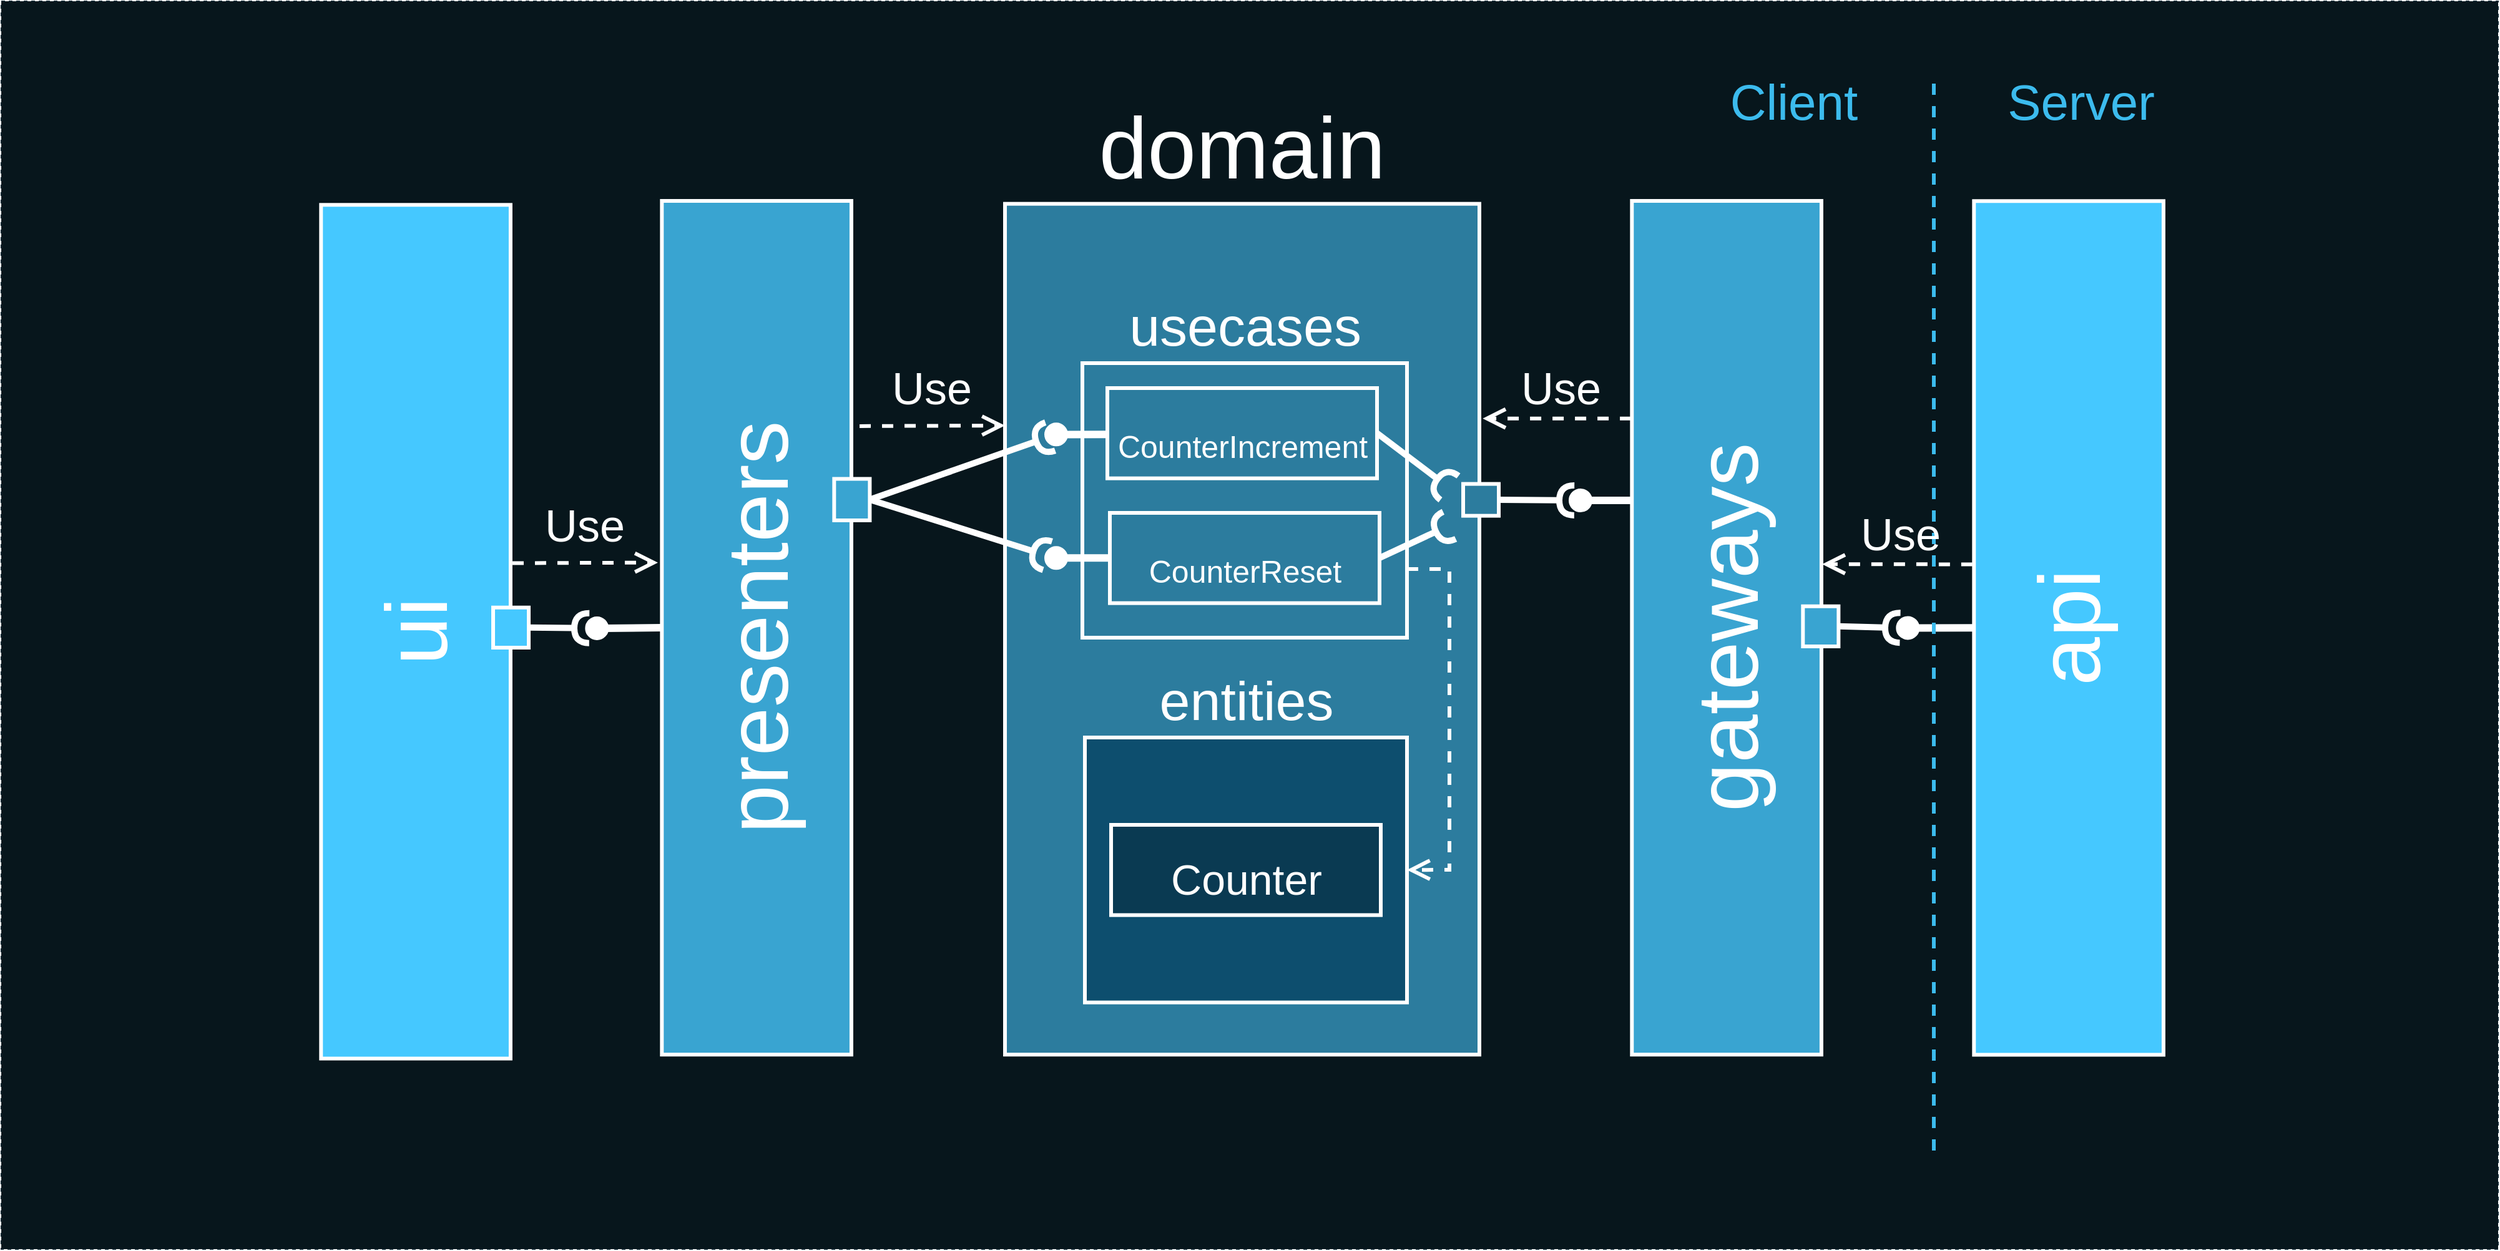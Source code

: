 <mxfile version="13.2.4" type="device"><diagram name="Page-1" id="b5b7bab2-c9e2-2cf4-8b2a-24fd1a2a6d21"><mxGraphModel dx="3685" dy="2343" grid="1" gridSize="10" guides="1" tooltips="1" connect="1" arrows="1" fold="1" page="1" pageScale="1" pageWidth="827" pageHeight="1169" background="#ffffff" math="0" shadow="0"><root><mxCell id="0"/><mxCell id="1" parent="0"/><mxCell id="crDRbli0xWPwZ9U8P9Jx-28" value="" style="rounded=0;whiteSpace=wrap;html=1;fillColor=#07161C;fontSize=30;fontColor=#FFFFFF;strokeColor=#0C242E;dashed=1;" parent="1" vertex="1"><mxGeometry x="-1460" y="-160" width="2000" height="1000" as="geometry"/></mxCell><mxCell id="-wIrnaybgbAGoviLxy_E-46" value="&lt;font style=&quot;font-size: 70px&quot;&gt;ui&lt;/font&gt;" style="html=1;dropTarget=0;strokeColor=#FFFFFF;strokeWidth=3;fillColor=#45C8FF;fontSize=70;fontColor=#FFFFFF;labelPosition=center;verticalLabelPosition=middle;align=center;verticalAlign=middle;rotation=-90;fontFamily=Helvetica;" parent="1" vertex="1"><mxGeometry x="-1470" y="269.32" width="684.12" height="151.81" as="geometry"/></mxCell><mxCell id="-wIrnaybgbAGoviLxy_E-2" value="" style="rounded=0;orthogonalLoop=1;jettySize=auto;html=1;endArrow=none;endFill=0;fontSize=40;fontColor=#FFFFFF;strokeColor=#FFFFFF;strokeWidth=6;exitX=0.5;exitY=0;exitDx=0;exitDy=0;" parent="1" source="-wIrnaybgbAGoviLxy_E-4" target="-wIrnaybgbAGoviLxy_E-3" edge="1"><mxGeometry relative="1" as="geometry"><mxPoint x="119.155" y="342.525" as="sourcePoint"/><mxPoint x="-357.84" y="233.31" as="targetPoint"/></mxGeometry></mxCell><mxCell id="-wIrnaybgbAGoviLxy_E-3" value="" style="ellipse;whiteSpace=wrap;html=1;fontFamily=Helvetica;fontSize=12;fontColor=#FFFFFF;align=center;strokeColor=#FFFFFF;fillColor=#ffffff;points=[];aspect=fixed;resizable=0;strokeWidth=9;" parent="1" vertex="1"><mxGeometry x="62.16" y="337.19" width="10" height="10" as="geometry"/></mxCell><mxCell id="-wIrnaybgbAGoviLxy_E-4" value="&lt;font style=&quot;font-size: 70px;&quot;&gt;api&lt;/font&gt;" style="html=1;dropTarget=0;strokeColor=#FFFFFF;strokeWidth=3;fillColor=#45C8FF;fontSize=70;fontColor=#FFFFFF;labelPosition=center;verticalLabelPosition=middle;align=center;verticalAlign=middle;rotation=-90;fontFamily=Helvetica;" parent="1" vertex="1"><mxGeometry x="-146" y="266.28" width="684.12" height="151.81" as="geometry"/></mxCell><mxCell id="-wIrnaybgbAGoviLxy_E-12" value="" style="rounded=0;orthogonalLoop=1;jettySize=auto;html=1;endArrow=halfCircle;endFill=0;endSize=6;strokeWidth=5;fontFamily=Helvetica;fontSize=70;fontColor=#3CBBED;strokeColor=#FFFFFF;exitX=1;exitY=0.5;exitDx=0;exitDy=0;" parent="1" source="-wIrnaybgbAGoviLxy_E-1" edge="1"><mxGeometry relative="1" as="geometry"><mxPoint x="-16.32" y="341.478" as="sourcePoint"/><mxPoint x="61" y="342.11" as="targetPoint"/></mxGeometry></mxCell><mxCell id="-wIrnaybgbAGoviLxy_E-13" value="" style="group" parent="1" vertex="1" connectable="0"><mxGeometry x="-153.845" y="-0.005" width="166.525" height="684.12" as="geometry"/></mxCell><mxCell id="6zHsUcergq1utXB0naxn-11" value="&lt;font style=&quot;font-size: 70px&quot;&gt;gateways&lt;br&gt;&lt;/font&gt;" style="html=1;dropTarget=0;strokeColor=#FFFFFF;strokeWidth=3;fillColor=#39A4D1;fontSize=70;fontColor=#FFFFFF;labelPosition=center;verticalLabelPosition=middle;align=center;verticalAlign=middle;rotation=-90;fontFamily=Helvetica;" parent="-wIrnaybgbAGoviLxy_E-13" vertex="1"><mxGeometry x="-266.155" y="266.155" width="684.12" height="151.81" as="geometry"/></mxCell><mxCell id="-wIrnaybgbAGoviLxy_E-1" value="" style="rounded=0;whiteSpace=wrap;html=1;fillColor=#39A4D1;strokeColor=#FFFFFF;strokeWidth=3;" parent="-wIrnaybgbAGoviLxy_E-13" vertex="1"><mxGeometry x="137.01" y="324.86" width="28.52" height="32.14" as="geometry"/></mxCell><mxCell id="-wIrnaybgbAGoviLxy_E-16" value="" style="rounded=0;orthogonalLoop=1;jettySize=auto;html=1;endArrow=none;endFill=0;fontSize=40;fontColor=#FFFFFF;strokeColor=#FFFFFF;strokeWidth=6;" parent="1" target="-wIrnaybgbAGoviLxy_E-17" edge="1"><mxGeometry relative="1" as="geometry"><mxPoint x="-154" y="240" as="sourcePoint"/><mxPoint x="-630.84" y="233.57" as="targetPoint"/></mxGeometry></mxCell><mxCell id="-wIrnaybgbAGoviLxy_E-17" value="" style="ellipse;whiteSpace=wrap;html=1;fontFamily=Helvetica;fontSize=12;fontColor=#FFFFFF;align=center;strokeColor=#FFFFFF;fillColor=#ffffff;points=[];aspect=fixed;resizable=0;strokeWidth=9;" parent="1" vertex="1"><mxGeometry x="-200.0" y="235" width="10" height="10" as="geometry"/></mxCell><mxCell id="-wIrnaybgbAGoviLxy_E-18" value="" style="rounded=0;orthogonalLoop=1;jettySize=auto;html=1;endArrow=halfCircle;endFill=0;endSize=6;strokeWidth=5;fontFamily=Helvetica;fontSize=70;fontColor=#3CBBED;strokeColor=#FFFFFF;exitX=1;exitY=0.5;exitDx=0;exitDy=0;" parent="1" source="-wIrnaybgbAGoviLxy_E-30" target="-wIrnaybgbAGoviLxy_E-17" edge="1"><mxGeometry relative="1" as="geometry"><mxPoint x="-263.48" y="348.205" as="sourcePoint"/><mxPoint x="-212" y="342.37" as="targetPoint"/></mxGeometry></mxCell><mxCell id="-wIrnaybgbAGoviLxy_E-32" value="" style="group;fontColor=#FFFFFF;fontSize=70;labelPosition=center;verticalLabelPosition=middle;align=center;verticalAlign=middle;" parent="1" vertex="1" connectable="0"><mxGeometry x="-656" y="2.32" width="490.12" height="681.8" as="geometry"/></mxCell><mxCell id="-wIrnaybgbAGoviLxy_E-29" value="domain" style="rounded=0;whiteSpace=wrap;html=1;strokeColor=#FFFFFF;strokeWidth=3;fillColor=#2C7C9E;fontFamily=Helvetica;fontSize=70;fontColor=#FFFFFF;labelPosition=center;verticalLabelPosition=top;align=center;verticalAlign=bottom;" parent="-wIrnaybgbAGoviLxy_E-32" vertex="1"><mxGeometry width="380" height="681.8" as="geometry"/></mxCell><mxCell id="-wIrnaybgbAGoviLxy_E-30" value="" style="rounded=0;whiteSpace=wrap;html=1;fillColor=#2C7C9E;strokeColor=#FFFFFF;strokeWidth=3;" parent="-wIrnaybgbAGoviLxy_E-32" vertex="1"><mxGeometry x="367" y="224.47" width="28.52" height="25.53" as="geometry"/></mxCell><mxCell id="-wIrnaybgbAGoviLxy_E-53" value="&lt;font style=&quot;font-size: 44px;&quot;&gt;usecases&lt;br style=&quot;font-size: 44px;&quot;&gt;&lt;/font&gt;" style="html=1;dropTarget=0;strokeColor=#FFFFFF;strokeWidth=3;fillColor=#2C7C9E;fontSize=44;fontColor=#FFFFFF;labelPosition=center;verticalLabelPosition=top;align=center;verticalAlign=bottom;rotation=0;fontFamily=Helvetica;" parent="-wIrnaybgbAGoviLxy_E-32" vertex="1"><mxGeometry x="62" y="127.68" width="260" height="220" as="geometry"/></mxCell><mxCell id="-wIrnaybgbAGoviLxy_E-54" value="" style="rounded=0;orthogonalLoop=1;jettySize=auto;html=1;endArrow=halfCircle;endFill=0;endSize=6;strokeWidth=5;fontFamily=Helvetica;fontSize=70;fontColor=#3CBBED;strokeColor=#FFFFFF;exitX=1;exitY=0.5;exitDx=0;exitDy=0;" parent="-wIrnaybgbAGoviLxy_E-32" source="bNdQq3_lf1ZgPN-oHowm-1" edge="1"><mxGeometry relative="1" as="geometry"><mxPoint x="322" y="340.68" as="sourcePoint"/><mxPoint x="356" y="227.68" as="targetPoint"/></mxGeometry></mxCell><mxCell id="-wIrnaybgbAGoviLxy_E-58" value="&lt;font style=&quot;font-size: 44px;&quot;&gt;entities&lt;/font&gt;" style="html=1;dropTarget=0;strokeColor=#FFFFFF;strokeWidth=3;fillColor=#0D4E6E;fontSize=44;fontColor=#FFFFFF;labelPosition=center;verticalLabelPosition=top;align=center;verticalAlign=bottom;rotation=0;fontFamily=Helvetica;" parent="-wIrnaybgbAGoviLxy_E-32" vertex="1"><mxGeometry x="64" y="427.68" width="258" height="212.32" as="geometry"/></mxCell><mxCell id="-wIrnaybgbAGoviLxy_E-37" value="" style="ellipse;whiteSpace=wrap;html=1;fontFamily=Helvetica;fontSize=12;fontColor=#FFFFFF;align=center;strokeColor=#FFFFFF;fillColor=#ffffff;points=[];aspect=fixed;resizable=0;strokeWidth=9;" parent="-wIrnaybgbAGoviLxy_E-32" vertex="1"><mxGeometry x="36" y="179.84" width="10" height="10" as="geometry"/></mxCell><mxCell id="-wIrnaybgbAGoviLxy_E-36" value="" style="rounded=0;orthogonalLoop=1;jettySize=auto;html=1;endArrow=none;endFill=0;fontSize=40;fontColor=#FFFFFF;strokeColor=#FFFFFF;strokeWidth=6;exitX=0;exitY=0.5;exitDx=0;exitDy=0;" parent="-wIrnaybgbAGoviLxy_E-32" target="-wIrnaybgbAGoviLxy_E-37" edge="1"><mxGeometry relative="1" as="geometry"><mxPoint x="82" y="184.84" as="sourcePoint"/><mxPoint x="-528.84" y="211.99" as="targetPoint"/></mxGeometry></mxCell><mxCell id="-wIrnaybgbAGoviLxy_E-60" value="" style="endArrow=open;endSize=12;dashed=1;html=1;strokeColor=#FFFFFF;strokeWidth=3;fontFamily=Helvetica;fontSize=43;fontColor=#FFFFFF;labelBackgroundColor=none;exitX=1;exitY=0.75;exitDx=0;exitDy=0;entryX=1;entryY=0.5;entryDx=0;entryDy=0;rounded=0;" parent="-wIrnaybgbAGoviLxy_E-32" source="-wIrnaybgbAGoviLxy_E-53" target="-wIrnaybgbAGoviLxy_E-58" edge="1"><mxGeometry width="160" relative="1" as="geometry"><mxPoint x="-694" y="497.68" as="sourcePoint"/><mxPoint x="-534" y="497.68" as="targetPoint"/><Array as="points"><mxPoint x="356" y="292.68"/><mxPoint x="356" y="533.68"/></Array></mxGeometry></mxCell><mxCell id="bNdQq3_lf1ZgPN-oHowm-1" value="&lt;font&gt;&lt;font style=&quot;font-size: 25px&quot;&gt;CounterIncrement&lt;/font&gt;&lt;br&gt;&lt;/font&gt;" style="html=1;dropTarget=0;strokeColor=#FFFFFF;strokeWidth=3;fillColor=#2C7C9E;fontSize=55;fontColor=#FFFFFF;labelPosition=center;verticalLabelPosition=middle;align=center;verticalAlign=middle;rotation=0;fontFamily=Helvetica;" parent="-wIrnaybgbAGoviLxy_E-32" vertex="1"><mxGeometry x="82" y="147.68" width="216" height="72.32" as="geometry"/></mxCell><mxCell id="bNdQq3_lf1ZgPN-oHowm-2" value="&lt;font&gt;&lt;font style=&quot;font-size: 25px&quot;&gt;CounterReset&lt;/font&gt;&lt;br&gt;&lt;/font&gt;" style="html=1;dropTarget=0;strokeColor=#FFFFFF;strokeWidth=3;fillColor=#2C7C9E;fontSize=55;fontColor=#FFFFFF;labelPosition=center;verticalLabelPosition=middle;align=center;verticalAlign=middle;rotation=0;fontFamily=Helvetica;" parent="-wIrnaybgbAGoviLxy_E-32" vertex="1"><mxGeometry x="84" y="247.68" width="216" height="72.32" as="geometry"/></mxCell><mxCell id="bNdQq3_lf1ZgPN-oHowm-5" value="" style="ellipse;whiteSpace=wrap;html=1;fontFamily=Helvetica;fontSize=12;fontColor=#FFFFFF;align=center;strokeColor=#FFFFFF;fillColor=#ffffff;points=[];aspect=fixed;resizable=0;strokeWidth=9;" parent="-wIrnaybgbAGoviLxy_E-32" vertex="1"><mxGeometry x="36" y="278.84" width="10" height="10" as="geometry"/></mxCell><mxCell id="bNdQq3_lf1ZgPN-oHowm-6" value="" style="rounded=0;orthogonalLoop=1;jettySize=auto;html=1;endArrow=none;endFill=0;fontSize=40;fontColor=#FFFFFF;strokeColor=#FFFFFF;strokeWidth=6;exitX=0;exitY=0.5;exitDx=0;exitDy=0;" parent="-wIrnaybgbAGoviLxy_E-32" source="bNdQq3_lf1ZgPN-oHowm-2" target="bNdQq3_lf1ZgPN-oHowm-5" edge="1"><mxGeometry relative="1" as="geometry"><mxPoint x="92" y="193.84" as="sourcePoint"/><mxPoint x="137.16" y="218.67" as="targetPoint"/></mxGeometry></mxCell><mxCell id="bNdQq3_lf1ZgPN-oHowm-8" value="&lt;font&gt;&lt;font style=&quot;font-size: 34px&quot;&gt;Counter&lt;/font&gt;&lt;br&gt;&lt;/font&gt;" style="html=1;dropTarget=0;strokeColor=#FFFFFF;strokeWidth=3;fillColor=#0A3A52;fontSize=55;fontColor=#FFFFFF;labelPosition=center;verticalLabelPosition=middle;align=center;verticalAlign=middle;rotation=0;fontFamily=Helvetica;" parent="-wIrnaybgbAGoviLxy_E-32" vertex="1"><mxGeometry x="85" y="497.68" width="216" height="72.32" as="geometry"/></mxCell><mxCell id="-wIrnaybgbAGoviLxy_E-38" value="" style="rounded=0;orthogonalLoop=1;jettySize=auto;html=1;endArrow=halfCircle;endFill=0;endSize=6;strokeWidth=5;fontFamily=Helvetica;fontSize=70;fontColor=#3CBBED;strokeColor=#FFFFFF;exitX=1;exitY=0.5;exitDx=0;exitDy=0;" parent="1" source="-wIrnaybgbAGoviLxy_E-41" target="-wIrnaybgbAGoviLxy_E-37" edge="1"><mxGeometry relative="1" as="geometry"><mxPoint x="-793.32" y="341.478" as="sourcePoint"/><mxPoint x="-710" y="300" as="targetPoint"/></mxGeometry></mxCell><mxCell id="-wIrnaybgbAGoviLxy_E-42" value="" style="rounded=0;orthogonalLoop=1;jettySize=auto;html=1;endArrow=none;endFill=0;fontSize=40;fontColor=#FFFFFF;strokeColor=#FFFFFF;strokeWidth=6;exitX=0.5;exitY=0;exitDx=0;exitDy=0;" parent="1" source="-wIrnaybgbAGoviLxy_E-40" target="-wIrnaybgbAGoviLxy_E-43" edge="1"><mxGeometry relative="1" as="geometry"><mxPoint x="-930.845" y="342.785" as="sourcePoint"/><mxPoint x="-1407.84" y="233.57" as="targetPoint"/></mxGeometry></mxCell><mxCell id="-wIrnaybgbAGoviLxy_E-43" value="" style="ellipse;whiteSpace=wrap;html=1;fontFamily=Helvetica;fontSize=12;fontColor=#FFFFFF;align=center;strokeColor=#FFFFFF;fillColor=#ffffff;points=[];aspect=fixed;resizable=0;strokeWidth=9;" parent="1" vertex="1"><mxGeometry x="-987.84" y="337.45" width="10" height="10" as="geometry"/></mxCell><mxCell id="-wIrnaybgbAGoviLxy_E-44" value="" style="rounded=0;orthogonalLoop=1;jettySize=auto;html=1;endArrow=halfCircle;endFill=0;endSize=6;strokeWidth=5;fontFamily=Helvetica;fontSize=70;fontColor=#3CBBED;strokeColor=#FFFFFF;exitX=1;exitY=0.5;exitDx=0;exitDy=0;" parent="1" source="-wIrnaybgbAGoviLxy_E-45" edge="1"><mxGeometry relative="1" as="geometry"><mxPoint x="-1040.48" y="348.205" as="sourcePoint"/><mxPoint x="-989.0" y="342.37" as="targetPoint"/></mxGeometry></mxCell><mxCell id="-wIrnaybgbAGoviLxy_E-45" value="" style="rounded=0;whiteSpace=wrap;html=1;fillColor=#45C8FF;strokeColor=#FFFFFF;strokeWidth=3;" parent="1" vertex="1"><mxGeometry x="-1066" y="325.85" width="28.52" height="32.15" as="geometry"/></mxCell><mxCell id="-wIrnaybgbAGoviLxy_E-47" value="" style="group" parent="1" vertex="1" connectable="0"><mxGeometry x="-930.845" y="-0.005" width="166.53" height="684.12" as="geometry"/></mxCell><mxCell id="-wIrnaybgbAGoviLxy_E-39" value="" style="group" parent="-wIrnaybgbAGoviLxy_E-47" vertex="1" connectable="0"><mxGeometry width="166.53" height="684.12" as="geometry"/></mxCell><mxCell id="-wIrnaybgbAGoviLxy_E-40" value="&lt;font style=&quot;font-size: 70px&quot;&gt;presenters&lt;br&gt;&lt;/font&gt;" style="html=1;dropTarget=0;strokeColor=#FFFFFF;strokeWidth=3;fillColor=#39A4D1;fontSize=70;fontColor=#FFFFFF;labelPosition=center;verticalLabelPosition=middle;align=center;verticalAlign=middle;rotation=-90;fontFamily=Helvetica;" parent="-wIrnaybgbAGoviLxy_E-39" vertex="1"><mxGeometry x="-266.155" y="266.155" width="684.12" height="151.81" as="geometry"/></mxCell><mxCell id="-wIrnaybgbAGoviLxy_E-41" value="" style="rounded=0;whiteSpace=wrap;html=1;fillColor=#39A4D1;strokeColor=#FFFFFF;strokeWidth=3;" parent="-wIrnaybgbAGoviLxy_E-39" vertex="1"><mxGeometry x="138.01" y="222.75" width="28.52" height="33.25" as="geometry"/></mxCell><mxCell id="-wIrnaybgbAGoviLxy_E-61" value="" style="endArrow=none;dashed=1;html=1;labelBackgroundColor=none;strokeColor=#3CBBED;strokeWidth=3;fontFamily=Helvetica;fontSize=43;fontColor=#FFFFFF;exitX=0.774;exitY=0.93;exitDx=0;exitDy=0;exitPerimeter=0;entryX=0.77;entryY=0.09;entryDx=0;entryDy=0;entryPerimeter=0;" parent="1" edge="1"><mxGeometry width="50" height="50" relative="1" as="geometry"><mxPoint x="88.0" y="761" as="sourcePoint"/><mxPoint x="88.0" y="-99" as="targetPoint"/></mxGeometry></mxCell><mxCell id="-wIrnaybgbAGoviLxy_E-63" value="Client" style="text;html=1;strokeColor=none;fillColor=none;align=center;verticalAlign=middle;whiteSpace=wrap;rounded=0;fontColor=#3CBBED;fontSize=40;" parent="1" vertex="1"><mxGeometry x="-130.0" y="-110" width="212" height="60" as="geometry"/></mxCell><mxCell id="-wIrnaybgbAGoviLxy_E-64" value="Server" style="text;html=1;strokeColor=none;fillColor=none;align=center;verticalAlign=middle;whiteSpace=wrap;rounded=0;fontColor=#3CBBED;fontSize=40;" parent="1" vertex="1"><mxGeometry x="100.0" y="-110" width="212" height="60" as="geometry"/></mxCell><mxCell id="bNdQq3_lf1ZgPN-oHowm-4" value="" style="rounded=0;orthogonalLoop=1;jettySize=auto;html=1;endArrow=halfCircle;endFill=0;endSize=6;strokeWidth=5;fontFamily=Helvetica;fontSize=70;fontColor=#3CBBED;strokeColor=#FFFFFF;exitX=1;exitY=0.5;exitDx=0;exitDy=0;" parent="1" source="bNdQq3_lf1ZgPN-oHowm-2" edge="1"><mxGeometry relative="1" as="geometry"><mxPoint x="-348" y="196.16" as="sourcePoint"/><mxPoint x="-300" y="260" as="targetPoint"/></mxGeometry></mxCell><mxCell id="bNdQq3_lf1ZgPN-oHowm-7" value="" style="rounded=0;orthogonalLoop=1;jettySize=auto;html=1;endArrow=halfCircle;endFill=0;endSize=6;strokeWidth=5;fontFamily=Helvetica;fontSize=70;fontColor=#3CBBED;strokeColor=#FFFFFF;exitX=1;exitY=0.5;exitDx=0;exitDy=0;entryX=-0.19;entryY=0.315;entryDx=0;entryDy=0;entryPerimeter=0;" parent="1" source="-wIrnaybgbAGoviLxy_E-41" target="bNdQq3_lf1ZgPN-oHowm-5" edge="1"><mxGeometry relative="1" as="geometry"><mxPoint x="-754.32" y="250.948" as="sourcePoint"/><mxPoint x="-609.702" y="197.859" as="targetPoint"/></mxGeometry></mxCell><mxCell id="6R-1NqNHE1jbJzzbM3oq-1" value="Use" style="endArrow=open;endSize=12;dashed=1;html=1;strokeColor=#FFFFFF;strokeWidth=3;fontSize=36;fontColor=#FFFFFF;labelBackgroundColor=none;entryX=0.857;entryY=-0.021;entryDx=0;entryDy=0;entryPerimeter=0;exitX=0.861;exitY=1.01;exitDx=0;exitDy=0;exitPerimeter=0;" parent="1" edge="1"><mxGeometry y="30" width="160" relative="1" as="geometry"><mxPoint x="-1050.517" y="290.258" as="sourcePoint"/><mxPoint x="-934.033" y="289.824" as="targetPoint"/><mxPoint as="offset"/></mxGeometry></mxCell><mxCell id="6R-1NqNHE1jbJzzbM3oq-2" value="Use" style="endArrow=open;endSize=12;dashed=1;html=1;strokeColor=#FFFFFF;strokeWidth=3;fontSize=36;fontColor=#FFFFFF;labelBackgroundColor=none;entryX=0.857;entryY=-0.021;entryDx=0;entryDy=0;entryPerimeter=0;exitX=0.861;exitY=1.01;exitDx=0;exitDy=0;exitPerimeter=0;" parent="1" edge="1"><mxGeometry y="30" width="160" relative="1" as="geometry"><mxPoint x="-772.487" y="180.438" as="sourcePoint"/><mxPoint x="-656.003" y="180.004" as="targetPoint"/><mxPoint as="offset"/></mxGeometry></mxCell><mxCell id="6R-1NqNHE1jbJzzbM3oq-3" value="Use" style="endArrow=open;endSize=12;dashed=1;html=1;strokeColor=#FFFFFF;strokeWidth=3;fontSize=36;fontColor=#FFFFFF;labelBackgroundColor=none;entryX=1.007;entryY=0.135;entryDx=0;entryDy=0;entryPerimeter=0;exitX=0.862;exitY=-0.004;exitDx=0;exitDy=0;exitPerimeter=0;" parent="1" edge="1"><mxGeometry x="-0.065" y="-24" width="160" relative="1" as="geometry"><mxPoint x="-154.452" y="174.404" as="sourcePoint"/><mxPoint x="-273.34" y="174.363" as="targetPoint"/><mxPoint x="-1" as="offset"/></mxGeometry></mxCell><mxCell id="6R-1NqNHE1jbJzzbM3oq-5" value="Use" style="endArrow=open;endSize=12;dashed=1;html=1;strokeColor=#FFFFFF;strokeWidth=3;fontSize=36;fontColor=#FFFFFF;labelBackgroundColor=none;entryX=0.861;entryY=1.004;entryDx=0;entryDy=0;entryPerimeter=0;exitX=0.861;exitY=-0.008;exitDx=0;exitDy=0;exitPerimeter=0;" parent="1" edge="1"><mxGeometry x="-0.065" y="-24" width="160" relative="1" as="geometry"><mxPoint x="118.941" y="291.218" as="sourcePoint"/><mxPoint x="-1.428" y="291.088" as="targetPoint"/><mxPoint x="-1" as="offset"/></mxGeometry></mxCell></root></mxGraphModel></diagram></mxfile>